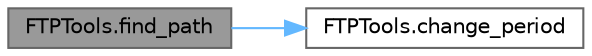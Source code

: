 digraph "FTPTools.find_path"
{
 // LATEX_PDF_SIZE
  bgcolor="transparent";
  edge [fontname=Helvetica,fontsize=10,labelfontname=Helvetica,labelfontsize=10];
  node [fontname=Helvetica,fontsize=10,shape=box,height=0.2,width=0.4];
  rankdir="LR";
  Node1 [id="Node000001",label="FTPTools.find_path",height=0.2,width=0.4,color="gray40", fillcolor="grey60", style="filled", fontcolor="black",tooltip=" "];
  Node1 -> Node2 [id="edge1_Node000001_Node000002",color="steelblue1",style="solid",tooltip=" "];
  Node2 [id="Node000002",label="FTPTools.change_period",height=0.2,width=0.4,color="grey40", fillcolor="white", style="filled",URL="$namespace_f_t_p_tools.html#a80ef4ee2efd0854d53caa22f06b0ee5a",tooltip=" "];
}
